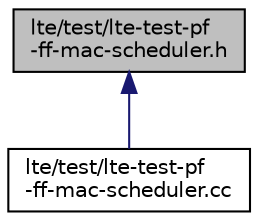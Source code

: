 digraph "lte/test/lte-test-pf-ff-mac-scheduler.h"
{
  edge [fontname="Helvetica",fontsize="10",labelfontname="Helvetica",labelfontsize="10"];
  node [fontname="Helvetica",fontsize="10",shape=record];
  Node1 [label="lte/test/lte-test-pf\l-ff-mac-scheduler.h",height=0.2,width=0.4,color="black", fillcolor="grey75", style="filled", fontcolor="black"];
  Node1 -> Node2 [dir="back",color="midnightblue",fontsize="10",style="solid"];
  Node2 [label="lte/test/lte-test-pf\l-ff-mac-scheduler.cc",height=0.2,width=0.4,color="black", fillcolor="white", style="filled",URL="$dd/d0b/lte-test-pf-ff-mac-scheduler_8cc.html"];
}
